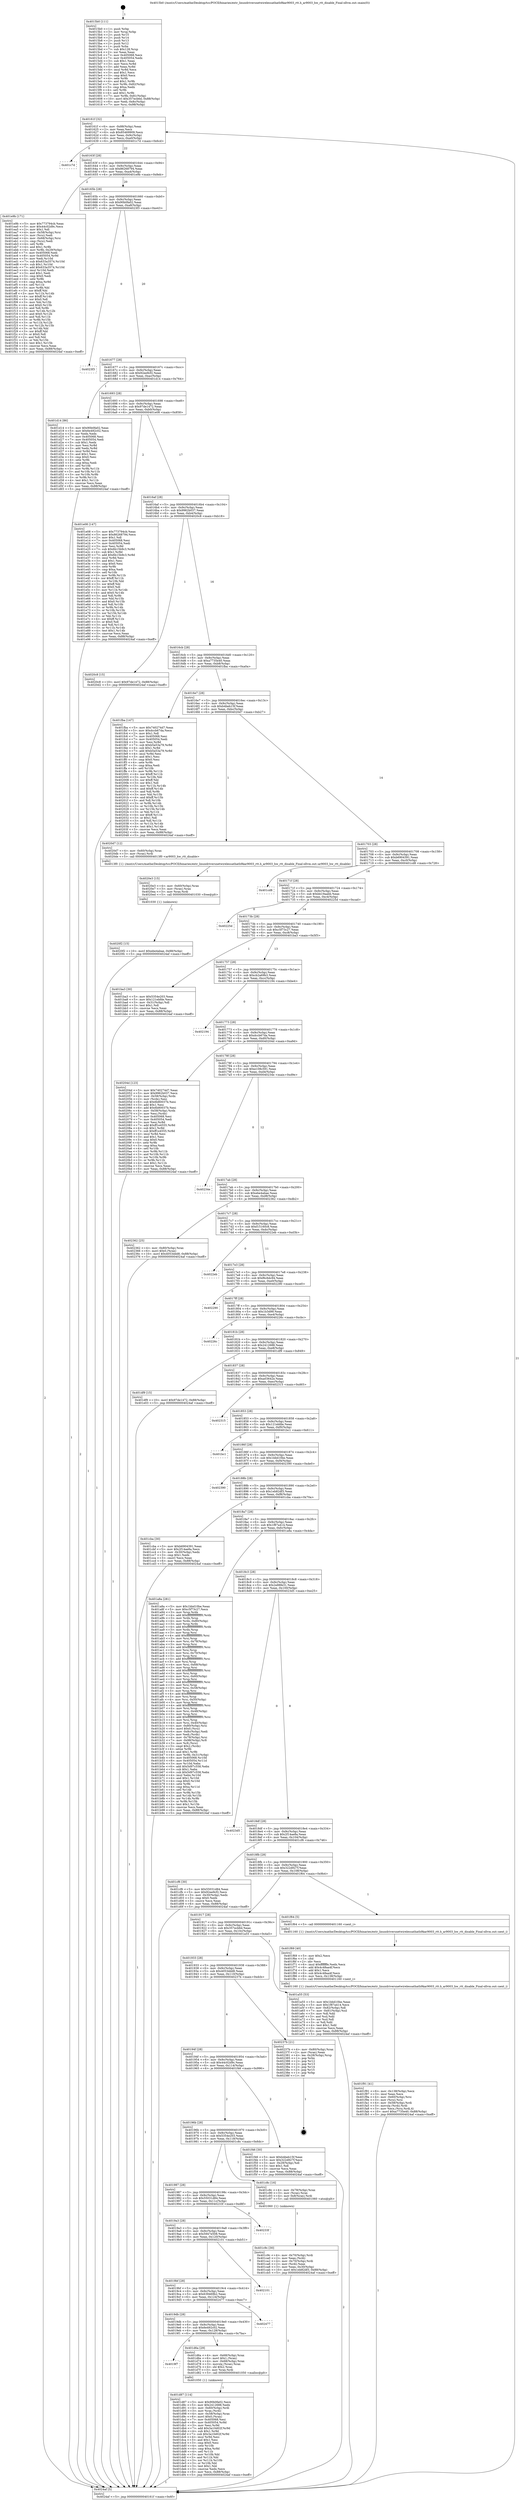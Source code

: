 digraph "0x4015b0" {
  label = "0x4015b0 (/mnt/c/Users/mathe/Desktop/tcc/POCII/binaries/extr_linuxdriversnetwirelessathath9kar9003_rtt.h_ar9003_hw_rtt_disable_Final-ollvm.out::main(0))"
  labelloc = "t"
  node[shape=record]

  Entry [label="",width=0.3,height=0.3,shape=circle,fillcolor=black,style=filled]
  "0x40161f" [label="{
     0x40161f [32]\l
     | [instrs]\l
     &nbsp;&nbsp;0x40161f \<+6\>: mov -0x88(%rbp),%eax\l
     &nbsp;&nbsp;0x401625 \<+2\>: mov %eax,%ecx\l
     &nbsp;&nbsp;0x401627 \<+6\>: sub $0x85469909,%ecx\l
     &nbsp;&nbsp;0x40162d \<+6\>: mov %eax,-0x9c(%rbp)\l
     &nbsp;&nbsp;0x401633 \<+6\>: mov %ecx,-0xa0(%rbp)\l
     &nbsp;&nbsp;0x401639 \<+6\>: je 0000000000401c7d \<main+0x6cd\>\l
  }"]
  "0x401c7d" [label="{
     0x401c7d\l
  }", style=dashed]
  "0x40163f" [label="{
     0x40163f [28]\l
     | [instrs]\l
     &nbsp;&nbsp;0x40163f \<+5\>: jmp 0000000000401644 \<main+0x94\>\l
     &nbsp;&nbsp;0x401644 \<+6\>: mov -0x9c(%rbp),%eax\l
     &nbsp;&nbsp;0x40164a \<+5\>: sub $0x86268794,%eax\l
     &nbsp;&nbsp;0x40164f \<+6\>: mov %eax,-0xa4(%rbp)\l
     &nbsp;&nbsp;0x401655 \<+6\>: je 0000000000401e9b \<main+0x8eb\>\l
  }"]
  Exit [label="",width=0.3,height=0.3,shape=circle,fillcolor=black,style=filled,peripheries=2]
  "0x401e9b" [label="{
     0x401e9b [171]\l
     | [instrs]\l
     &nbsp;&nbsp;0x401e9b \<+5\>: mov $0x773794cb,%eax\l
     &nbsp;&nbsp;0x401ea0 \<+5\>: mov $0x44c02d9c,%ecx\l
     &nbsp;&nbsp;0x401ea5 \<+2\>: mov $0x1,%dl\l
     &nbsp;&nbsp;0x401ea7 \<+4\>: mov -0x58(%rbp),%rsi\l
     &nbsp;&nbsp;0x401eab \<+2\>: mov (%rsi),%edi\l
     &nbsp;&nbsp;0x401ead \<+4\>: mov -0x68(%rbp),%rsi\l
     &nbsp;&nbsp;0x401eb1 \<+2\>: cmp (%rsi),%edi\l
     &nbsp;&nbsp;0x401eb3 \<+4\>: setl %r8b\l
     &nbsp;&nbsp;0x401eb7 \<+4\>: and $0x1,%r8b\l
     &nbsp;&nbsp;0x401ebb \<+4\>: mov %r8b,-0x29(%rbp)\l
     &nbsp;&nbsp;0x401ebf \<+7\>: mov 0x405068,%edi\l
     &nbsp;&nbsp;0x401ec6 \<+8\>: mov 0x405054,%r9d\l
     &nbsp;&nbsp;0x401ece \<+3\>: mov %edi,%r10d\l
     &nbsp;&nbsp;0x401ed1 \<+7\>: sub $0x633a3574,%r10d\l
     &nbsp;&nbsp;0x401ed8 \<+4\>: sub $0x1,%r10d\l
     &nbsp;&nbsp;0x401edc \<+7\>: add $0x633a3574,%r10d\l
     &nbsp;&nbsp;0x401ee3 \<+4\>: imul %r10d,%edi\l
     &nbsp;&nbsp;0x401ee7 \<+3\>: and $0x1,%edi\l
     &nbsp;&nbsp;0x401eea \<+3\>: cmp $0x0,%edi\l
     &nbsp;&nbsp;0x401eed \<+4\>: sete %r8b\l
     &nbsp;&nbsp;0x401ef1 \<+4\>: cmp $0xa,%r9d\l
     &nbsp;&nbsp;0x401ef5 \<+4\>: setl %r11b\l
     &nbsp;&nbsp;0x401ef9 \<+3\>: mov %r8b,%bl\l
     &nbsp;&nbsp;0x401efc \<+3\>: xor $0xff,%bl\l
     &nbsp;&nbsp;0x401eff \<+3\>: mov %r11b,%r14b\l
     &nbsp;&nbsp;0x401f02 \<+4\>: xor $0xff,%r14b\l
     &nbsp;&nbsp;0x401f06 \<+3\>: xor $0x0,%dl\l
     &nbsp;&nbsp;0x401f09 \<+3\>: mov %bl,%r15b\l
     &nbsp;&nbsp;0x401f0c \<+4\>: and $0x0,%r15b\l
     &nbsp;&nbsp;0x401f10 \<+3\>: and %dl,%r8b\l
     &nbsp;&nbsp;0x401f13 \<+3\>: mov %r14b,%r12b\l
     &nbsp;&nbsp;0x401f16 \<+4\>: and $0x0,%r12b\l
     &nbsp;&nbsp;0x401f1a \<+3\>: and %dl,%r11b\l
     &nbsp;&nbsp;0x401f1d \<+3\>: or %r8b,%r15b\l
     &nbsp;&nbsp;0x401f20 \<+3\>: or %r11b,%r12b\l
     &nbsp;&nbsp;0x401f23 \<+3\>: xor %r12b,%r15b\l
     &nbsp;&nbsp;0x401f26 \<+3\>: or %r14b,%bl\l
     &nbsp;&nbsp;0x401f29 \<+3\>: xor $0xff,%bl\l
     &nbsp;&nbsp;0x401f2c \<+3\>: or $0x0,%dl\l
     &nbsp;&nbsp;0x401f2f \<+2\>: and %dl,%bl\l
     &nbsp;&nbsp;0x401f31 \<+3\>: or %bl,%r15b\l
     &nbsp;&nbsp;0x401f34 \<+4\>: test $0x1,%r15b\l
     &nbsp;&nbsp;0x401f38 \<+3\>: cmovne %ecx,%eax\l
     &nbsp;&nbsp;0x401f3b \<+6\>: mov %eax,-0x88(%rbp)\l
     &nbsp;&nbsp;0x401f41 \<+5\>: jmp 00000000004024af \<main+0xeff\>\l
  }"]
  "0x40165b" [label="{
     0x40165b [28]\l
     | [instrs]\l
     &nbsp;&nbsp;0x40165b \<+5\>: jmp 0000000000401660 \<main+0xb0\>\l
     &nbsp;&nbsp;0x401660 \<+6\>: mov -0x9c(%rbp),%eax\l
     &nbsp;&nbsp;0x401666 \<+5\>: sub $0x90b0fa02,%eax\l
     &nbsp;&nbsp;0x40166b \<+6\>: mov %eax,-0xa8(%rbp)\l
     &nbsp;&nbsp;0x401671 \<+6\>: je 00000000004023f3 \<main+0xe43\>\l
  }"]
  "0x4020f2" [label="{
     0x4020f2 [15]\l
     | [instrs]\l
     &nbsp;&nbsp;0x4020f2 \<+10\>: movl $0xebe4abae,-0x88(%rbp)\l
     &nbsp;&nbsp;0x4020fc \<+5\>: jmp 00000000004024af \<main+0xeff\>\l
  }"]
  "0x4023f3" [label="{
     0x4023f3\l
  }", style=dashed]
  "0x401677" [label="{
     0x401677 [28]\l
     | [instrs]\l
     &nbsp;&nbsp;0x401677 \<+5\>: jmp 000000000040167c \<main+0xcc\>\l
     &nbsp;&nbsp;0x40167c \<+6\>: mov -0x9c(%rbp),%eax\l
     &nbsp;&nbsp;0x401682 \<+5\>: sub $0x92ee9cf2,%eax\l
     &nbsp;&nbsp;0x401687 \<+6\>: mov %eax,-0xac(%rbp)\l
     &nbsp;&nbsp;0x40168d \<+6\>: je 0000000000401d14 \<main+0x764\>\l
  }"]
  "0x4020e3" [label="{
     0x4020e3 [15]\l
     | [instrs]\l
     &nbsp;&nbsp;0x4020e3 \<+4\>: mov -0x60(%rbp),%rax\l
     &nbsp;&nbsp;0x4020e7 \<+3\>: mov (%rax),%rax\l
     &nbsp;&nbsp;0x4020ea \<+3\>: mov %rax,%rdi\l
     &nbsp;&nbsp;0x4020ed \<+5\>: call 0000000000401030 \<free@plt\>\l
     | [calls]\l
     &nbsp;&nbsp;0x401030 \{1\} (unknown)\l
  }"]
  "0x401d14" [label="{
     0x401d14 [86]\l
     | [instrs]\l
     &nbsp;&nbsp;0x401d14 \<+5\>: mov $0x90b0fa02,%eax\l
     &nbsp;&nbsp;0x401d19 \<+5\>: mov $0x6e492c02,%ecx\l
     &nbsp;&nbsp;0x401d1e \<+2\>: xor %edx,%edx\l
     &nbsp;&nbsp;0x401d20 \<+7\>: mov 0x405068,%esi\l
     &nbsp;&nbsp;0x401d27 \<+7\>: mov 0x405054,%edi\l
     &nbsp;&nbsp;0x401d2e \<+3\>: sub $0x1,%edx\l
     &nbsp;&nbsp;0x401d31 \<+3\>: mov %esi,%r8d\l
     &nbsp;&nbsp;0x401d34 \<+3\>: add %edx,%r8d\l
     &nbsp;&nbsp;0x401d37 \<+4\>: imul %r8d,%esi\l
     &nbsp;&nbsp;0x401d3b \<+3\>: and $0x1,%esi\l
     &nbsp;&nbsp;0x401d3e \<+3\>: cmp $0x0,%esi\l
     &nbsp;&nbsp;0x401d41 \<+4\>: sete %r9b\l
     &nbsp;&nbsp;0x401d45 \<+3\>: cmp $0xa,%edi\l
     &nbsp;&nbsp;0x401d48 \<+4\>: setl %r10b\l
     &nbsp;&nbsp;0x401d4c \<+3\>: mov %r9b,%r11b\l
     &nbsp;&nbsp;0x401d4f \<+3\>: and %r10b,%r11b\l
     &nbsp;&nbsp;0x401d52 \<+3\>: xor %r10b,%r9b\l
     &nbsp;&nbsp;0x401d55 \<+3\>: or %r9b,%r11b\l
     &nbsp;&nbsp;0x401d58 \<+4\>: test $0x1,%r11b\l
     &nbsp;&nbsp;0x401d5c \<+3\>: cmovne %ecx,%eax\l
     &nbsp;&nbsp;0x401d5f \<+6\>: mov %eax,-0x88(%rbp)\l
     &nbsp;&nbsp;0x401d65 \<+5\>: jmp 00000000004024af \<main+0xeff\>\l
  }"]
  "0x401693" [label="{
     0x401693 [28]\l
     | [instrs]\l
     &nbsp;&nbsp;0x401693 \<+5\>: jmp 0000000000401698 \<main+0xe8\>\l
     &nbsp;&nbsp;0x401698 \<+6\>: mov -0x9c(%rbp),%eax\l
     &nbsp;&nbsp;0x40169e \<+5\>: sub $0x97de1472,%eax\l
     &nbsp;&nbsp;0x4016a3 \<+6\>: mov %eax,-0xb0(%rbp)\l
     &nbsp;&nbsp;0x4016a9 \<+6\>: je 0000000000401e08 \<main+0x858\>\l
  }"]
  "0x401f91" [label="{
     0x401f91 [41]\l
     | [instrs]\l
     &nbsp;&nbsp;0x401f91 \<+6\>: mov -0x138(%rbp),%ecx\l
     &nbsp;&nbsp;0x401f97 \<+3\>: imul %eax,%ecx\l
     &nbsp;&nbsp;0x401f9a \<+4\>: mov -0x60(%rbp),%rsi\l
     &nbsp;&nbsp;0x401f9e \<+3\>: mov (%rsi),%rsi\l
     &nbsp;&nbsp;0x401fa1 \<+4\>: mov -0x58(%rbp),%rdi\l
     &nbsp;&nbsp;0x401fa5 \<+3\>: movslq (%rdi),%rdi\l
     &nbsp;&nbsp;0x401fa8 \<+3\>: mov %ecx,(%rsi,%rdi,4)\l
     &nbsp;&nbsp;0x401fab \<+10\>: movl $0xa7735e40,-0x88(%rbp)\l
     &nbsp;&nbsp;0x401fb5 \<+5\>: jmp 00000000004024af \<main+0xeff\>\l
  }"]
  "0x401e08" [label="{
     0x401e08 [147]\l
     | [instrs]\l
     &nbsp;&nbsp;0x401e08 \<+5\>: mov $0x773794cb,%eax\l
     &nbsp;&nbsp;0x401e0d \<+5\>: mov $0x86268794,%ecx\l
     &nbsp;&nbsp;0x401e12 \<+2\>: mov $0x1,%dl\l
     &nbsp;&nbsp;0x401e14 \<+7\>: mov 0x405068,%esi\l
     &nbsp;&nbsp;0x401e1b \<+7\>: mov 0x405054,%edi\l
     &nbsp;&nbsp;0x401e22 \<+3\>: mov %esi,%r8d\l
     &nbsp;&nbsp;0x401e25 \<+7\>: sub $0x6b15b9c3,%r8d\l
     &nbsp;&nbsp;0x401e2c \<+4\>: sub $0x1,%r8d\l
     &nbsp;&nbsp;0x401e30 \<+7\>: add $0x6b15b9c3,%r8d\l
     &nbsp;&nbsp;0x401e37 \<+4\>: imul %r8d,%esi\l
     &nbsp;&nbsp;0x401e3b \<+3\>: and $0x1,%esi\l
     &nbsp;&nbsp;0x401e3e \<+3\>: cmp $0x0,%esi\l
     &nbsp;&nbsp;0x401e41 \<+4\>: sete %r9b\l
     &nbsp;&nbsp;0x401e45 \<+3\>: cmp $0xa,%edi\l
     &nbsp;&nbsp;0x401e48 \<+4\>: setl %r10b\l
     &nbsp;&nbsp;0x401e4c \<+3\>: mov %r9b,%r11b\l
     &nbsp;&nbsp;0x401e4f \<+4\>: xor $0xff,%r11b\l
     &nbsp;&nbsp;0x401e53 \<+3\>: mov %r10b,%bl\l
     &nbsp;&nbsp;0x401e56 \<+3\>: xor $0xff,%bl\l
     &nbsp;&nbsp;0x401e59 \<+3\>: xor $0x0,%dl\l
     &nbsp;&nbsp;0x401e5c \<+3\>: mov %r11b,%r14b\l
     &nbsp;&nbsp;0x401e5f \<+4\>: and $0x0,%r14b\l
     &nbsp;&nbsp;0x401e63 \<+3\>: and %dl,%r9b\l
     &nbsp;&nbsp;0x401e66 \<+3\>: mov %bl,%r15b\l
     &nbsp;&nbsp;0x401e69 \<+4\>: and $0x0,%r15b\l
     &nbsp;&nbsp;0x401e6d \<+3\>: and %dl,%r10b\l
     &nbsp;&nbsp;0x401e70 \<+3\>: or %r9b,%r14b\l
     &nbsp;&nbsp;0x401e73 \<+3\>: or %r10b,%r15b\l
     &nbsp;&nbsp;0x401e76 \<+3\>: xor %r15b,%r14b\l
     &nbsp;&nbsp;0x401e79 \<+3\>: or %bl,%r11b\l
     &nbsp;&nbsp;0x401e7c \<+4\>: xor $0xff,%r11b\l
     &nbsp;&nbsp;0x401e80 \<+3\>: or $0x0,%dl\l
     &nbsp;&nbsp;0x401e83 \<+3\>: and %dl,%r11b\l
     &nbsp;&nbsp;0x401e86 \<+3\>: or %r11b,%r14b\l
     &nbsp;&nbsp;0x401e89 \<+4\>: test $0x1,%r14b\l
     &nbsp;&nbsp;0x401e8d \<+3\>: cmovne %ecx,%eax\l
     &nbsp;&nbsp;0x401e90 \<+6\>: mov %eax,-0x88(%rbp)\l
     &nbsp;&nbsp;0x401e96 \<+5\>: jmp 00000000004024af \<main+0xeff\>\l
  }"]
  "0x4016af" [label="{
     0x4016af [28]\l
     | [instrs]\l
     &nbsp;&nbsp;0x4016af \<+5\>: jmp 00000000004016b4 \<main+0x104\>\l
     &nbsp;&nbsp;0x4016b4 \<+6\>: mov -0x9c(%rbp),%eax\l
     &nbsp;&nbsp;0x4016ba \<+5\>: sub $0x9962b037,%eax\l
     &nbsp;&nbsp;0x4016bf \<+6\>: mov %eax,-0xb4(%rbp)\l
     &nbsp;&nbsp;0x4016c5 \<+6\>: je 00000000004020c8 \<main+0xb18\>\l
  }"]
  "0x401f69" [label="{
     0x401f69 [40]\l
     | [instrs]\l
     &nbsp;&nbsp;0x401f69 \<+5\>: mov $0x2,%ecx\l
     &nbsp;&nbsp;0x401f6e \<+1\>: cltd\l
     &nbsp;&nbsp;0x401f6f \<+2\>: idiv %ecx\l
     &nbsp;&nbsp;0x401f71 \<+6\>: imul $0xfffffffe,%edx,%ecx\l
     &nbsp;&nbsp;0x401f77 \<+6\>: add $0x4c48aa4f,%ecx\l
     &nbsp;&nbsp;0x401f7d \<+3\>: add $0x1,%ecx\l
     &nbsp;&nbsp;0x401f80 \<+6\>: sub $0x4c48aa4f,%ecx\l
     &nbsp;&nbsp;0x401f86 \<+6\>: mov %ecx,-0x138(%rbp)\l
     &nbsp;&nbsp;0x401f8c \<+5\>: call 0000000000401160 \<next_i\>\l
     | [calls]\l
     &nbsp;&nbsp;0x401160 \{1\} (/mnt/c/Users/mathe/Desktop/tcc/POCII/binaries/extr_linuxdriversnetwirelessathath9kar9003_rtt.h_ar9003_hw_rtt_disable_Final-ollvm.out::next_i)\l
  }"]
  "0x4020c8" [label="{
     0x4020c8 [15]\l
     | [instrs]\l
     &nbsp;&nbsp;0x4020c8 \<+10\>: movl $0x97de1472,-0x88(%rbp)\l
     &nbsp;&nbsp;0x4020d2 \<+5\>: jmp 00000000004024af \<main+0xeff\>\l
  }"]
  "0x4016cb" [label="{
     0x4016cb [28]\l
     | [instrs]\l
     &nbsp;&nbsp;0x4016cb \<+5\>: jmp 00000000004016d0 \<main+0x120\>\l
     &nbsp;&nbsp;0x4016d0 \<+6\>: mov -0x9c(%rbp),%eax\l
     &nbsp;&nbsp;0x4016d6 \<+5\>: sub $0xa7735e40,%eax\l
     &nbsp;&nbsp;0x4016db \<+6\>: mov %eax,-0xb8(%rbp)\l
     &nbsp;&nbsp;0x4016e1 \<+6\>: je 0000000000401fba \<main+0xa0a\>\l
  }"]
  "0x401d87" [label="{
     0x401d87 [114]\l
     | [instrs]\l
     &nbsp;&nbsp;0x401d87 \<+5\>: mov $0x90b0fa02,%ecx\l
     &nbsp;&nbsp;0x401d8c \<+5\>: mov $0x2412688,%edx\l
     &nbsp;&nbsp;0x401d91 \<+4\>: mov -0x60(%rbp),%rdi\l
     &nbsp;&nbsp;0x401d95 \<+3\>: mov %rax,(%rdi)\l
     &nbsp;&nbsp;0x401d98 \<+4\>: mov -0x58(%rbp),%rax\l
     &nbsp;&nbsp;0x401d9c \<+6\>: movl $0x0,(%rax)\l
     &nbsp;&nbsp;0x401da2 \<+7\>: mov 0x405068,%esi\l
     &nbsp;&nbsp;0x401da9 \<+8\>: mov 0x405054,%r8d\l
     &nbsp;&nbsp;0x401db1 \<+3\>: mov %esi,%r9d\l
     &nbsp;&nbsp;0x401db4 \<+7\>: add $0x3a10d02f,%r9d\l
     &nbsp;&nbsp;0x401dbb \<+4\>: sub $0x1,%r9d\l
     &nbsp;&nbsp;0x401dbf \<+7\>: sub $0x3a10d02f,%r9d\l
     &nbsp;&nbsp;0x401dc6 \<+4\>: imul %r9d,%esi\l
     &nbsp;&nbsp;0x401dca \<+3\>: and $0x1,%esi\l
     &nbsp;&nbsp;0x401dcd \<+3\>: cmp $0x0,%esi\l
     &nbsp;&nbsp;0x401dd0 \<+4\>: sete %r10b\l
     &nbsp;&nbsp;0x401dd4 \<+4\>: cmp $0xa,%r8d\l
     &nbsp;&nbsp;0x401dd8 \<+4\>: setl %r11b\l
     &nbsp;&nbsp;0x401ddc \<+3\>: mov %r10b,%bl\l
     &nbsp;&nbsp;0x401ddf \<+3\>: and %r11b,%bl\l
     &nbsp;&nbsp;0x401de2 \<+3\>: xor %r11b,%r10b\l
     &nbsp;&nbsp;0x401de5 \<+3\>: or %r10b,%bl\l
     &nbsp;&nbsp;0x401de8 \<+3\>: test $0x1,%bl\l
     &nbsp;&nbsp;0x401deb \<+3\>: cmovne %edx,%ecx\l
     &nbsp;&nbsp;0x401dee \<+6\>: mov %ecx,-0x88(%rbp)\l
     &nbsp;&nbsp;0x401df4 \<+5\>: jmp 00000000004024af \<main+0xeff\>\l
  }"]
  "0x401fba" [label="{
     0x401fba [147]\l
     | [instrs]\l
     &nbsp;&nbsp;0x401fba \<+5\>: mov $0x740274d7,%eax\l
     &nbsp;&nbsp;0x401fbf \<+5\>: mov $0xdccb67da,%ecx\l
     &nbsp;&nbsp;0x401fc4 \<+2\>: mov $0x1,%dl\l
     &nbsp;&nbsp;0x401fc6 \<+7\>: mov 0x405068,%esi\l
     &nbsp;&nbsp;0x401fcd \<+7\>: mov 0x405054,%edi\l
     &nbsp;&nbsp;0x401fd4 \<+3\>: mov %esi,%r8d\l
     &nbsp;&nbsp;0x401fd7 \<+7\>: sub $0xb5a53a79,%r8d\l
     &nbsp;&nbsp;0x401fde \<+4\>: sub $0x1,%r8d\l
     &nbsp;&nbsp;0x401fe2 \<+7\>: add $0xb5a53a79,%r8d\l
     &nbsp;&nbsp;0x401fe9 \<+4\>: imul %r8d,%esi\l
     &nbsp;&nbsp;0x401fed \<+3\>: and $0x1,%esi\l
     &nbsp;&nbsp;0x401ff0 \<+3\>: cmp $0x0,%esi\l
     &nbsp;&nbsp;0x401ff3 \<+4\>: sete %r9b\l
     &nbsp;&nbsp;0x401ff7 \<+3\>: cmp $0xa,%edi\l
     &nbsp;&nbsp;0x401ffa \<+4\>: setl %r10b\l
     &nbsp;&nbsp;0x401ffe \<+3\>: mov %r9b,%r11b\l
     &nbsp;&nbsp;0x402001 \<+4\>: xor $0xff,%r11b\l
     &nbsp;&nbsp;0x402005 \<+3\>: mov %r10b,%bl\l
     &nbsp;&nbsp;0x402008 \<+3\>: xor $0xff,%bl\l
     &nbsp;&nbsp;0x40200b \<+3\>: xor $0x1,%dl\l
     &nbsp;&nbsp;0x40200e \<+3\>: mov %r11b,%r14b\l
     &nbsp;&nbsp;0x402011 \<+4\>: and $0xff,%r14b\l
     &nbsp;&nbsp;0x402015 \<+3\>: and %dl,%r9b\l
     &nbsp;&nbsp;0x402018 \<+3\>: mov %bl,%r15b\l
     &nbsp;&nbsp;0x40201b \<+4\>: and $0xff,%r15b\l
     &nbsp;&nbsp;0x40201f \<+3\>: and %dl,%r10b\l
     &nbsp;&nbsp;0x402022 \<+3\>: or %r9b,%r14b\l
     &nbsp;&nbsp;0x402025 \<+3\>: or %r10b,%r15b\l
     &nbsp;&nbsp;0x402028 \<+3\>: xor %r15b,%r14b\l
     &nbsp;&nbsp;0x40202b \<+3\>: or %bl,%r11b\l
     &nbsp;&nbsp;0x40202e \<+4\>: xor $0xff,%r11b\l
     &nbsp;&nbsp;0x402032 \<+3\>: or $0x1,%dl\l
     &nbsp;&nbsp;0x402035 \<+3\>: and %dl,%r11b\l
     &nbsp;&nbsp;0x402038 \<+3\>: or %r11b,%r14b\l
     &nbsp;&nbsp;0x40203b \<+4\>: test $0x1,%r14b\l
     &nbsp;&nbsp;0x40203f \<+3\>: cmovne %ecx,%eax\l
     &nbsp;&nbsp;0x402042 \<+6\>: mov %eax,-0x88(%rbp)\l
     &nbsp;&nbsp;0x402048 \<+5\>: jmp 00000000004024af \<main+0xeff\>\l
  }"]
  "0x4016e7" [label="{
     0x4016e7 [28]\l
     | [instrs]\l
     &nbsp;&nbsp;0x4016e7 \<+5\>: jmp 00000000004016ec \<main+0x13c\>\l
     &nbsp;&nbsp;0x4016ec \<+6\>: mov -0x9c(%rbp),%eax\l
     &nbsp;&nbsp;0x4016f2 \<+5\>: sub $0xb4beb15f,%eax\l
     &nbsp;&nbsp;0x4016f7 \<+6\>: mov %eax,-0xbc(%rbp)\l
     &nbsp;&nbsp;0x4016fd \<+6\>: je 00000000004020d7 \<main+0xb27\>\l
  }"]
  "0x4019f7" [label="{
     0x4019f7\l
  }", style=dashed]
  "0x4020d7" [label="{
     0x4020d7 [12]\l
     | [instrs]\l
     &nbsp;&nbsp;0x4020d7 \<+4\>: mov -0x60(%rbp),%rax\l
     &nbsp;&nbsp;0x4020db \<+3\>: mov (%rax),%rdi\l
     &nbsp;&nbsp;0x4020de \<+5\>: call 00000000004013f0 \<ar9003_hw_rtt_disable\>\l
     | [calls]\l
     &nbsp;&nbsp;0x4013f0 \{1\} (/mnt/c/Users/mathe/Desktop/tcc/POCII/binaries/extr_linuxdriversnetwirelessathath9kar9003_rtt.h_ar9003_hw_rtt_disable_Final-ollvm.out::ar9003_hw_rtt_disable)\l
  }"]
  "0x401703" [label="{
     0x401703 [28]\l
     | [instrs]\l
     &nbsp;&nbsp;0x401703 \<+5\>: jmp 0000000000401708 \<main+0x158\>\l
     &nbsp;&nbsp;0x401708 \<+6\>: mov -0x9c(%rbp),%eax\l
     &nbsp;&nbsp;0x40170e \<+5\>: sub $0xb6904391,%eax\l
     &nbsp;&nbsp;0x401713 \<+6\>: mov %eax,-0xc0(%rbp)\l
     &nbsp;&nbsp;0x401719 \<+6\>: je 0000000000401cd8 \<main+0x728\>\l
  }"]
  "0x401d6a" [label="{
     0x401d6a [29]\l
     | [instrs]\l
     &nbsp;&nbsp;0x401d6a \<+4\>: mov -0x68(%rbp),%rax\l
     &nbsp;&nbsp;0x401d6e \<+6\>: movl $0x1,(%rax)\l
     &nbsp;&nbsp;0x401d74 \<+4\>: mov -0x68(%rbp),%rax\l
     &nbsp;&nbsp;0x401d78 \<+3\>: movslq (%rax),%rax\l
     &nbsp;&nbsp;0x401d7b \<+4\>: shl $0x2,%rax\l
     &nbsp;&nbsp;0x401d7f \<+3\>: mov %rax,%rdi\l
     &nbsp;&nbsp;0x401d82 \<+5\>: call 0000000000401050 \<malloc@plt\>\l
     | [calls]\l
     &nbsp;&nbsp;0x401050 \{1\} (unknown)\l
  }"]
  "0x401cd8" [label="{
     0x401cd8\l
  }", style=dashed]
  "0x40171f" [label="{
     0x40171f [28]\l
     | [instrs]\l
     &nbsp;&nbsp;0x40171f \<+5\>: jmp 0000000000401724 \<main+0x174\>\l
     &nbsp;&nbsp;0x401724 \<+6\>: mov -0x9c(%rbp),%eax\l
     &nbsp;&nbsp;0x40172a \<+5\>: sub $0xbb19aabb,%eax\l
     &nbsp;&nbsp;0x40172f \<+6\>: mov %eax,-0xc4(%rbp)\l
     &nbsp;&nbsp;0x401735 \<+6\>: je 000000000040225d \<main+0xcad\>\l
  }"]
  "0x4019db" [label="{
     0x4019db [28]\l
     | [instrs]\l
     &nbsp;&nbsp;0x4019db \<+5\>: jmp 00000000004019e0 \<main+0x430\>\l
     &nbsp;&nbsp;0x4019e0 \<+6\>: mov -0x9c(%rbp),%eax\l
     &nbsp;&nbsp;0x4019e6 \<+5\>: sub $0x6e492c02,%eax\l
     &nbsp;&nbsp;0x4019eb \<+6\>: mov %eax,-0x128(%rbp)\l
     &nbsp;&nbsp;0x4019f1 \<+6\>: je 0000000000401d6a \<main+0x7ba\>\l
  }"]
  "0x40225d" [label="{
     0x40225d\l
  }", style=dashed]
  "0x40173b" [label="{
     0x40173b [28]\l
     | [instrs]\l
     &nbsp;&nbsp;0x40173b \<+5\>: jmp 0000000000401740 \<main+0x190\>\l
     &nbsp;&nbsp;0x401740 \<+6\>: mov -0x9c(%rbp),%eax\l
     &nbsp;&nbsp;0x401746 \<+5\>: sub $0xc5f73c27,%eax\l
     &nbsp;&nbsp;0x40174b \<+6\>: mov %eax,-0xc8(%rbp)\l
     &nbsp;&nbsp;0x401751 \<+6\>: je 0000000000401ba3 \<main+0x5f3\>\l
  }"]
  "0x402477" [label="{
     0x402477\l
  }", style=dashed]
  "0x401ba3" [label="{
     0x401ba3 [30]\l
     | [instrs]\l
     &nbsp;&nbsp;0x401ba3 \<+5\>: mov $0x5354e203,%eax\l
     &nbsp;&nbsp;0x401ba8 \<+5\>: mov $0x121ebfde,%ecx\l
     &nbsp;&nbsp;0x401bad \<+3\>: mov -0x31(%rbp),%dl\l
     &nbsp;&nbsp;0x401bb0 \<+3\>: test $0x1,%dl\l
     &nbsp;&nbsp;0x401bb3 \<+3\>: cmovne %ecx,%eax\l
     &nbsp;&nbsp;0x401bb6 \<+6\>: mov %eax,-0x88(%rbp)\l
     &nbsp;&nbsp;0x401bbc \<+5\>: jmp 00000000004024af \<main+0xeff\>\l
  }"]
  "0x401757" [label="{
     0x401757 [28]\l
     | [instrs]\l
     &nbsp;&nbsp;0x401757 \<+5\>: jmp 000000000040175c \<main+0x1ac\>\l
     &nbsp;&nbsp;0x40175c \<+6\>: mov -0x9c(%rbp),%eax\l
     &nbsp;&nbsp;0x401762 \<+5\>: sub $0xcb2a69b3,%eax\l
     &nbsp;&nbsp;0x401767 \<+6\>: mov %eax,-0xcc(%rbp)\l
     &nbsp;&nbsp;0x40176d \<+6\>: je 0000000000402194 \<main+0xbe4\>\l
  }"]
  "0x4019bf" [label="{
     0x4019bf [28]\l
     | [instrs]\l
     &nbsp;&nbsp;0x4019bf \<+5\>: jmp 00000000004019c4 \<main+0x414\>\l
     &nbsp;&nbsp;0x4019c4 \<+6\>: mov -0x9c(%rbp),%eax\l
     &nbsp;&nbsp;0x4019ca \<+5\>: sub $0x639469b2,%eax\l
     &nbsp;&nbsp;0x4019cf \<+6\>: mov %eax,-0x124(%rbp)\l
     &nbsp;&nbsp;0x4019d5 \<+6\>: je 0000000000402477 \<main+0xec7\>\l
  }"]
  "0x402194" [label="{
     0x402194\l
  }", style=dashed]
  "0x401773" [label="{
     0x401773 [28]\l
     | [instrs]\l
     &nbsp;&nbsp;0x401773 \<+5\>: jmp 0000000000401778 \<main+0x1c8\>\l
     &nbsp;&nbsp;0x401778 \<+6\>: mov -0x9c(%rbp),%eax\l
     &nbsp;&nbsp;0x40177e \<+5\>: sub $0xdccb67da,%eax\l
     &nbsp;&nbsp;0x401783 \<+6\>: mov %eax,-0xd0(%rbp)\l
     &nbsp;&nbsp;0x401789 \<+6\>: je 000000000040204d \<main+0xa9d\>\l
  }"]
  "0x402101" [label="{
     0x402101\l
  }", style=dashed]
  "0x40204d" [label="{
     0x40204d [123]\l
     | [instrs]\l
     &nbsp;&nbsp;0x40204d \<+5\>: mov $0x740274d7,%eax\l
     &nbsp;&nbsp;0x402052 \<+5\>: mov $0x9962b037,%ecx\l
     &nbsp;&nbsp;0x402057 \<+4\>: mov -0x58(%rbp),%rdx\l
     &nbsp;&nbsp;0x40205b \<+2\>: mov (%rdx),%esi\l
     &nbsp;&nbsp;0x40205d \<+6\>: sub $0x6b80037b,%esi\l
     &nbsp;&nbsp;0x402063 \<+3\>: add $0x1,%esi\l
     &nbsp;&nbsp;0x402066 \<+6\>: add $0x6b80037b,%esi\l
     &nbsp;&nbsp;0x40206c \<+4\>: mov -0x58(%rbp),%rdx\l
     &nbsp;&nbsp;0x402070 \<+2\>: mov %esi,(%rdx)\l
     &nbsp;&nbsp;0x402072 \<+7\>: mov 0x405068,%esi\l
     &nbsp;&nbsp;0x402079 \<+7\>: mov 0x405054,%edi\l
     &nbsp;&nbsp;0x402080 \<+3\>: mov %esi,%r8d\l
     &nbsp;&nbsp;0x402083 \<+7\>: add $0xff1e4555,%r8d\l
     &nbsp;&nbsp;0x40208a \<+4\>: sub $0x1,%r8d\l
     &nbsp;&nbsp;0x40208e \<+7\>: sub $0xff1e4555,%r8d\l
     &nbsp;&nbsp;0x402095 \<+4\>: imul %r8d,%esi\l
     &nbsp;&nbsp;0x402099 \<+3\>: and $0x1,%esi\l
     &nbsp;&nbsp;0x40209c \<+3\>: cmp $0x0,%esi\l
     &nbsp;&nbsp;0x40209f \<+4\>: sete %r9b\l
     &nbsp;&nbsp;0x4020a3 \<+3\>: cmp $0xa,%edi\l
     &nbsp;&nbsp;0x4020a6 \<+4\>: setl %r10b\l
     &nbsp;&nbsp;0x4020aa \<+3\>: mov %r9b,%r11b\l
     &nbsp;&nbsp;0x4020ad \<+3\>: and %r10b,%r11b\l
     &nbsp;&nbsp;0x4020b0 \<+3\>: xor %r10b,%r9b\l
     &nbsp;&nbsp;0x4020b3 \<+3\>: or %r9b,%r11b\l
     &nbsp;&nbsp;0x4020b6 \<+4\>: test $0x1,%r11b\l
     &nbsp;&nbsp;0x4020ba \<+3\>: cmovne %ecx,%eax\l
     &nbsp;&nbsp;0x4020bd \<+6\>: mov %eax,-0x88(%rbp)\l
     &nbsp;&nbsp;0x4020c3 \<+5\>: jmp 00000000004024af \<main+0xeff\>\l
  }"]
  "0x40178f" [label="{
     0x40178f [28]\l
     | [instrs]\l
     &nbsp;&nbsp;0x40178f \<+5\>: jmp 0000000000401794 \<main+0x1e4\>\l
     &nbsp;&nbsp;0x401794 \<+6\>: mov -0x9c(%rbp),%eax\l
     &nbsp;&nbsp;0x40179a \<+5\>: sub $0xe108c591,%eax\l
     &nbsp;&nbsp;0x40179f \<+6\>: mov %eax,-0xd4(%rbp)\l
     &nbsp;&nbsp;0x4017a5 \<+6\>: je 000000000040234e \<main+0xd9e\>\l
  }"]
  "0x4019a3" [label="{
     0x4019a3 [28]\l
     | [instrs]\l
     &nbsp;&nbsp;0x4019a3 \<+5\>: jmp 00000000004019a8 \<main+0x3f8\>\l
     &nbsp;&nbsp;0x4019a8 \<+6\>: mov -0x9c(%rbp),%eax\l
     &nbsp;&nbsp;0x4019ae \<+5\>: sub $0x5947e508,%eax\l
     &nbsp;&nbsp;0x4019b3 \<+6\>: mov %eax,-0x120(%rbp)\l
     &nbsp;&nbsp;0x4019b9 \<+6\>: je 0000000000402101 \<main+0xb51\>\l
  }"]
  "0x40234e" [label="{
     0x40234e\l
  }", style=dashed]
  "0x4017ab" [label="{
     0x4017ab [28]\l
     | [instrs]\l
     &nbsp;&nbsp;0x4017ab \<+5\>: jmp 00000000004017b0 \<main+0x200\>\l
     &nbsp;&nbsp;0x4017b0 \<+6\>: mov -0x9c(%rbp),%eax\l
     &nbsp;&nbsp;0x4017b6 \<+5\>: sub $0xebe4abae,%eax\l
     &nbsp;&nbsp;0x4017bb \<+6\>: mov %eax,-0xd8(%rbp)\l
     &nbsp;&nbsp;0x4017c1 \<+6\>: je 0000000000402362 \<main+0xdb2\>\l
  }"]
  "0x40233f" [label="{
     0x40233f\l
  }", style=dashed]
  "0x402362" [label="{
     0x402362 [25]\l
     | [instrs]\l
     &nbsp;&nbsp;0x402362 \<+4\>: mov -0x80(%rbp),%rax\l
     &nbsp;&nbsp;0x402366 \<+6\>: movl $0x0,(%rax)\l
     &nbsp;&nbsp;0x40236c \<+10\>: movl $0x4053ddd8,-0x88(%rbp)\l
     &nbsp;&nbsp;0x402376 \<+5\>: jmp 00000000004024af \<main+0xeff\>\l
  }"]
  "0x4017c7" [label="{
     0x4017c7 [28]\l
     | [instrs]\l
     &nbsp;&nbsp;0x4017c7 \<+5\>: jmp 00000000004017cc \<main+0x21c\>\l
     &nbsp;&nbsp;0x4017cc \<+6\>: mov -0x9c(%rbp),%eax\l
     &nbsp;&nbsp;0x4017d2 \<+5\>: sub $0xf15160c8,%eax\l
     &nbsp;&nbsp;0x4017d7 \<+6\>: mov %eax,-0xdc(%rbp)\l
     &nbsp;&nbsp;0x4017dd \<+6\>: je 00000000004022eb \<main+0xd3b\>\l
  }"]
  "0x401c9c" [label="{
     0x401c9c [30]\l
     | [instrs]\l
     &nbsp;&nbsp;0x401c9c \<+4\>: mov -0x70(%rbp),%rdi\l
     &nbsp;&nbsp;0x401ca0 \<+2\>: mov %eax,(%rdi)\l
     &nbsp;&nbsp;0x401ca2 \<+4\>: mov -0x70(%rbp),%rdi\l
     &nbsp;&nbsp;0x401ca6 \<+2\>: mov (%rdi),%eax\l
     &nbsp;&nbsp;0x401ca8 \<+3\>: mov %eax,-0x30(%rbp)\l
     &nbsp;&nbsp;0x401cab \<+10\>: movl $0x1eb82df3,-0x88(%rbp)\l
     &nbsp;&nbsp;0x401cb5 \<+5\>: jmp 00000000004024af \<main+0xeff\>\l
  }"]
  "0x4022eb" [label="{
     0x4022eb\l
  }", style=dashed]
  "0x4017e3" [label="{
     0x4017e3 [28]\l
     | [instrs]\l
     &nbsp;&nbsp;0x4017e3 \<+5\>: jmp 00000000004017e8 \<main+0x238\>\l
     &nbsp;&nbsp;0x4017e8 \<+6\>: mov -0x9c(%rbp),%eax\l
     &nbsp;&nbsp;0x4017ee \<+5\>: sub $0xf6c6dc94,%eax\l
     &nbsp;&nbsp;0x4017f3 \<+6\>: mov %eax,-0xe0(%rbp)\l
     &nbsp;&nbsp;0x4017f9 \<+6\>: je 0000000000402290 \<main+0xce0\>\l
  }"]
  "0x401987" [label="{
     0x401987 [28]\l
     | [instrs]\l
     &nbsp;&nbsp;0x401987 \<+5\>: jmp 000000000040198c \<main+0x3dc\>\l
     &nbsp;&nbsp;0x40198c \<+6\>: mov -0x9c(%rbp),%eax\l
     &nbsp;&nbsp;0x401992 \<+5\>: sub $0x55031d84,%eax\l
     &nbsp;&nbsp;0x401997 \<+6\>: mov %eax,-0x11c(%rbp)\l
     &nbsp;&nbsp;0x40199d \<+6\>: je 000000000040233f \<main+0xd8f\>\l
  }"]
  "0x402290" [label="{
     0x402290\l
  }", style=dashed]
  "0x4017ff" [label="{
     0x4017ff [28]\l
     | [instrs]\l
     &nbsp;&nbsp;0x4017ff \<+5\>: jmp 0000000000401804 \<main+0x254\>\l
     &nbsp;&nbsp;0x401804 \<+6\>: mov -0x9c(%rbp),%eax\l
     &nbsp;&nbsp;0x40180a \<+5\>: sub $0x1b3d99,%eax\l
     &nbsp;&nbsp;0x40180f \<+6\>: mov %eax,-0xe4(%rbp)\l
     &nbsp;&nbsp;0x401815 \<+6\>: je 000000000040226c \<main+0xcbc\>\l
  }"]
  "0x401c8c" [label="{
     0x401c8c [16]\l
     | [instrs]\l
     &nbsp;&nbsp;0x401c8c \<+4\>: mov -0x78(%rbp),%rax\l
     &nbsp;&nbsp;0x401c90 \<+3\>: mov (%rax),%rax\l
     &nbsp;&nbsp;0x401c93 \<+4\>: mov 0x8(%rax),%rdi\l
     &nbsp;&nbsp;0x401c97 \<+5\>: call 0000000000401060 \<atoi@plt\>\l
     | [calls]\l
     &nbsp;&nbsp;0x401060 \{1\} (unknown)\l
  }"]
  "0x40226c" [label="{
     0x40226c\l
  }", style=dashed]
  "0x40181b" [label="{
     0x40181b [28]\l
     | [instrs]\l
     &nbsp;&nbsp;0x40181b \<+5\>: jmp 0000000000401820 \<main+0x270\>\l
     &nbsp;&nbsp;0x401820 \<+6\>: mov -0x9c(%rbp),%eax\l
     &nbsp;&nbsp;0x401826 \<+5\>: sub $0x2412688,%eax\l
     &nbsp;&nbsp;0x40182b \<+6\>: mov %eax,-0xe8(%rbp)\l
     &nbsp;&nbsp;0x401831 \<+6\>: je 0000000000401df9 \<main+0x849\>\l
  }"]
  "0x40196b" [label="{
     0x40196b [28]\l
     | [instrs]\l
     &nbsp;&nbsp;0x40196b \<+5\>: jmp 0000000000401970 \<main+0x3c0\>\l
     &nbsp;&nbsp;0x401970 \<+6\>: mov -0x9c(%rbp),%eax\l
     &nbsp;&nbsp;0x401976 \<+5\>: sub $0x5354e203,%eax\l
     &nbsp;&nbsp;0x40197b \<+6\>: mov %eax,-0x118(%rbp)\l
     &nbsp;&nbsp;0x401981 \<+6\>: je 0000000000401c8c \<main+0x6dc\>\l
  }"]
  "0x401df9" [label="{
     0x401df9 [15]\l
     | [instrs]\l
     &nbsp;&nbsp;0x401df9 \<+10\>: movl $0x97de1472,-0x88(%rbp)\l
     &nbsp;&nbsp;0x401e03 \<+5\>: jmp 00000000004024af \<main+0xeff\>\l
  }"]
  "0x401837" [label="{
     0x401837 [28]\l
     | [instrs]\l
     &nbsp;&nbsp;0x401837 \<+5\>: jmp 000000000040183c \<main+0x28c\>\l
     &nbsp;&nbsp;0x40183c \<+6\>: mov -0x9c(%rbp),%eax\l
     &nbsp;&nbsp;0x401842 \<+5\>: sub $0xa03642e,%eax\l
     &nbsp;&nbsp;0x401847 \<+6\>: mov %eax,-0xec(%rbp)\l
     &nbsp;&nbsp;0x40184d \<+6\>: je 0000000000402315 \<main+0xd65\>\l
  }"]
  "0x401f46" [label="{
     0x401f46 [30]\l
     | [instrs]\l
     &nbsp;&nbsp;0x401f46 \<+5\>: mov $0xb4beb15f,%eax\l
     &nbsp;&nbsp;0x401f4b \<+5\>: mov $0x322d927f,%ecx\l
     &nbsp;&nbsp;0x401f50 \<+3\>: mov -0x29(%rbp),%dl\l
     &nbsp;&nbsp;0x401f53 \<+3\>: test $0x1,%dl\l
     &nbsp;&nbsp;0x401f56 \<+3\>: cmovne %ecx,%eax\l
     &nbsp;&nbsp;0x401f59 \<+6\>: mov %eax,-0x88(%rbp)\l
     &nbsp;&nbsp;0x401f5f \<+5\>: jmp 00000000004024af \<main+0xeff\>\l
  }"]
  "0x402315" [label="{
     0x402315\l
  }", style=dashed]
  "0x401853" [label="{
     0x401853 [28]\l
     | [instrs]\l
     &nbsp;&nbsp;0x401853 \<+5\>: jmp 0000000000401858 \<main+0x2a8\>\l
     &nbsp;&nbsp;0x401858 \<+6\>: mov -0x9c(%rbp),%eax\l
     &nbsp;&nbsp;0x40185e \<+5\>: sub $0x121ebfde,%eax\l
     &nbsp;&nbsp;0x401863 \<+6\>: mov %eax,-0xf0(%rbp)\l
     &nbsp;&nbsp;0x401869 \<+6\>: je 0000000000401bc1 \<main+0x611\>\l
  }"]
  "0x40194f" [label="{
     0x40194f [28]\l
     | [instrs]\l
     &nbsp;&nbsp;0x40194f \<+5\>: jmp 0000000000401954 \<main+0x3a4\>\l
     &nbsp;&nbsp;0x401954 \<+6\>: mov -0x9c(%rbp),%eax\l
     &nbsp;&nbsp;0x40195a \<+5\>: sub $0x44c02d9c,%eax\l
     &nbsp;&nbsp;0x40195f \<+6\>: mov %eax,-0x114(%rbp)\l
     &nbsp;&nbsp;0x401965 \<+6\>: je 0000000000401f46 \<main+0x996\>\l
  }"]
  "0x401bc1" [label="{
     0x401bc1\l
  }", style=dashed]
  "0x40186f" [label="{
     0x40186f [28]\l
     | [instrs]\l
     &nbsp;&nbsp;0x40186f \<+5\>: jmp 0000000000401874 \<main+0x2c4\>\l
     &nbsp;&nbsp;0x401874 \<+6\>: mov -0x9c(%rbp),%eax\l
     &nbsp;&nbsp;0x40187a \<+5\>: sub $0x1bbd10be,%eax\l
     &nbsp;&nbsp;0x40187f \<+6\>: mov %eax,-0xf4(%rbp)\l
     &nbsp;&nbsp;0x401885 \<+6\>: je 0000000000402390 \<main+0xde0\>\l
  }"]
  "0x40237b" [label="{
     0x40237b [21]\l
     | [instrs]\l
     &nbsp;&nbsp;0x40237b \<+4\>: mov -0x80(%rbp),%rax\l
     &nbsp;&nbsp;0x40237f \<+2\>: mov (%rax),%eax\l
     &nbsp;&nbsp;0x402381 \<+4\>: lea -0x28(%rbp),%rsp\l
     &nbsp;&nbsp;0x402385 \<+1\>: pop %rbx\l
     &nbsp;&nbsp;0x402386 \<+2\>: pop %r12\l
     &nbsp;&nbsp;0x402388 \<+2\>: pop %r13\l
     &nbsp;&nbsp;0x40238a \<+2\>: pop %r14\l
     &nbsp;&nbsp;0x40238c \<+2\>: pop %r15\l
     &nbsp;&nbsp;0x40238e \<+1\>: pop %rbp\l
     &nbsp;&nbsp;0x40238f \<+1\>: ret\l
  }"]
  "0x402390" [label="{
     0x402390\l
  }", style=dashed]
  "0x40188b" [label="{
     0x40188b [28]\l
     | [instrs]\l
     &nbsp;&nbsp;0x40188b \<+5\>: jmp 0000000000401890 \<main+0x2e0\>\l
     &nbsp;&nbsp;0x401890 \<+6\>: mov -0x9c(%rbp),%eax\l
     &nbsp;&nbsp;0x401896 \<+5\>: sub $0x1eb82df3,%eax\l
     &nbsp;&nbsp;0x40189b \<+6\>: mov %eax,-0xf8(%rbp)\l
     &nbsp;&nbsp;0x4018a1 \<+6\>: je 0000000000401cba \<main+0x70a\>\l
  }"]
  "0x4015b0" [label="{
     0x4015b0 [111]\l
     | [instrs]\l
     &nbsp;&nbsp;0x4015b0 \<+1\>: push %rbp\l
     &nbsp;&nbsp;0x4015b1 \<+3\>: mov %rsp,%rbp\l
     &nbsp;&nbsp;0x4015b4 \<+2\>: push %r15\l
     &nbsp;&nbsp;0x4015b6 \<+2\>: push %r14\l
     &nbsp;&nbsp;0x4015b8 \<+2\>: push %r13\l
     &nbsp;&nbsp;0x4015ba \<+2\>: push %r12\l
     &nbsp;&nbsp;0x4015bc \<+1\>: push %rbx\l
     &nbsp;&nbsp;0x4015bd \<+7\>: sub $0x128,%rsp\l
     &nbsp;&nbsp;0x4015c4 \<+2\>: xor %eax,%eax\l
     &nbsp;&nbsp;0x4015c6 \<+7\>: mov 0x405068,%ecx\l
     &nbsp;&nbsp;0x4015cd \<+7\>: mov 0x405054,%edx\l
     &nbsp;&nbsp;0x4015d4 \<+3\>: sub $0x1,%eax\l
     &nbsp;&nbsp;0x4015d7 \<+3\>: mov %ecx,%r8d\l
     &nbsp;&nbsp;0x4015da \<+3\>: add %eax,%r8d\l
     &nbsp;&nbsp;0x4015dd \<+4\>: imul %r8d,%ecx\l
     &nbsp;&nbsp;0x4015e1 \<+3\>: and $0x1,%ecx\l
     &nbsp;&nbsp;0x4015e4 \<+3\>: cmp $0x0,%ecx\l
     &nbsp;&nbsp;0x4015e7 \<+4\>: sete %r9b\l
     &nbsp;&nbsp;0x4015eb \<+4\>: and $0x1,%r9b\l
     &nbsp;&nbsp;0x4015ef \<+7\>: mov %r9b,-0x82(%rbp)\l
     &nbsp;&nbsp;0x4015f6 \<+3\>: cmp $0xa,%edx\l
     &nbsp;&nbsp;0x4015f9 \<+4\>: setl %r9b\l
     &nbsp;&nbsp;0x4015fd \<+4\>: and $0x1,%r9b\l
     &nbsp;&nbsp;0x401601 \<+7\>: mov %r9b,-0x81(%rbp)\l
     &nbsp;&nbsp;0x401608 \<+10\>: movl $0x357ecb6d,-0x88(%rbp)\l
     &nbsp;&nbsp;0x401612 \<+6\>: mov %edi,-0x8c(%rbp)\l
     &nbsp;&nbsp;0x401618 \<+7\>: mov %rsi,-0x98(%rbp)\l
  }"]
  "0x401cba" [label="{
     0x401cba [30]\l
     | [instrs]\l
     &nbsp;&nbsp;0x401cba \<+5\>: mov $0xb6904391,%eax\l
     &nbsp;&nbsp;0x401cbf \<+5\>: mov $0x2f14ae8a,%ecx\l
     &nbsp;&nbsp;0x401cc4 \<+3\>: mov -0x30(%rbp),%edx\l
     &nbsp;&nbsp;0x401cc7 \<+3\>: cmp $0x1,%edx\l
     &nbsp;&nbsp;0x401cca \<+3\>: cmovl %ecx,%eax\l
     &nbsp;&nbsp;0x401ccd \<+6\>: mov %eax,-0x88(%rbp)\l
     &nbsp;&nbsp;0x401cd3 \<+5\>: jmp 00000000004024af \<main+0xeff\>\l
  }"]
  "0x4018a7" [label="{
     0x4018a7 [28]\l
     | [instrs]\l
     &nbsp;&nbsp;0x4018a7 \<+5\>: jmp 00000000004018ac \<main+0x2fc\>\l
     &nbsp;&nbsp;0x4018ac \<+6\>: mov -0x9c(%rbp),%eax\l
     &nbsp;&nbsp;0x4018b2 \<+5\>: sub $0x1f87a414,%eax\l
     &nbsp;&nbsp;0x4018b7 \<+6\>: mov %eax,-0xfc(%rbp)\l
     &nbsp;&nbsp;0x4018bd \<+6\>: je 0000000000401a8a \<main+0x4da\>\l
  }"]
  "0x4024af" [label="{
     0x4024af [5]\l
     | [instrs]\l
     &nbsp;&nbsp;0x4024af \<+5\>: jmp 000000000040161f \<main+0x6f\>\l
  }"]
  "0x401a8a" [label="{
     0x401a8a [281]\l
     | [instrs]\l
     &nbsp;&nbsp;0x401a8a \<+5\>: mov $0x1bbd10be,%eax\l
     &nbsp;&nbsp;0x401a8f \<+5\>: mov $0xc5f73c27,%ecx\l
     &nbsp;&nbsp;0x401a94 \<+3\>: mov %rsp,%rdx\l
     &nbsp;&nbsp;0x401a97 \<+4\>: add $0xfffffffffffffff0,%rdx\l
     &nbsp;&nbsp;0x401a9b \<+3\>: mov %rdx,%rsp\l
     &nbsp;&nbsp;0x401a9e \<+4\>: mov %rdx,-0x80(%rbp)\l
     &nbsp;&nbsp;0x401aa2 \<+3\>: mov %rsp,%rdx\l
     &nbsp;&nbsp;0x401aa5 \<+4\>: add $0xfffffffffffffff0,%rdx\l
     &nbsp;&nbsp;0x401aa9 \<+3\>: mov %rdx,%rsp\l
     &nbsp;&nbsp;0x401aac \<+3\>: mov %rsp,%rsi\l
     &nbsp;&nbsp;0x401aaf \<+4\>: add $0xfffffffffffffff0,%rsi\l
     &nbsp;&nbsp;0x401ab3 \<+3\>: mov %rsi,%rsp\l
     &nbsp;&nbsp;0x401ab6 \<+4\>: mov %rsi,-0x78(%rbp)\l
     &nbsp;&nbsp;0x401aba \<+3\>: mov %rsp,%rsi\l
     &nbsp;&nbsp;0x401abd \<+4\>: add $0xfffffffffffffff0,%rsi\l
     &nbsp;&nbsp;0x401ac1 \<+3\>: mov %rsi,%rsp\l
     &nbsp;&nbsp;0x401ac4 \<+4\>: mov %rsi,-0x70(%rbp)\l
     &nbsp;&nbsp;0x401ac8 \<+3\>: mov %rsp,%rsi\l
     &nbsp;&nbsp;0x401acb \<+4\>: add $0xfffffffffffffff0,%rsi\l
     &nbsp;&nbsp;0x401acf \<+3\>: mov %rsi,%rsp\l
     &nbsp;&nbsp;0x401ad2 \<+4\>: mov %rsi,-0x68(%rbp)\l
     &nbsp;&nbsp;0x401ad6 \<+3\>: mov %rsp,%rsi\l
     &nbsp;&nbsp;0x401ad9 \<+4\>: add $0xfffffffffffffff0,%rsi\l
     &nbsp;&nbsp;0x401add \<+3\>: mov %rsi,%rsp\l
     &nbsp;&nbsp;0x401ae0 \<+4\>: mov %rsi,-0x60(%rbp)\l
     &nbsp;&nbsp;0x401ae4 \<+3\>: mov %rsp,%rsi\l
     &nbsp;&nbsp;0x401ae7 \<+4\>: add $0xfffffffffffffff0,%rsi\l
     &nbsp;&nbsp;0x401aeb \<+3\>: mov %rsi,%rsp\l
     &nbsp;&nbsp;0x401aee \<+4\>: mov %rsi,-0x58(%rbp)\l
     &nbsp;&nbsp;0x401af2 \<+3\>: mov %rsp,%rsi\l
     &nbsp;&nbsp;0x401af5 \<+4\>: add $0xfffffffffffffff0,%rsi\l
     &nbsp;&nbsp;0x401af9 \<+3\>: mov %rsi,%rsp\l
     &nbsp;&nbsp;0x401afc \<+4\>: mov %rsi,-0x50(%rbp)\l
     &nbsp;&nbsp;0x401b00 \<+3\>: mov %rsp,%rsi\l
     &nbsp;&nbsp;0x401b03 \<+4\>: add $0xfffffffffffffff0,%rsi\l
     &nbsp;&nbsp;0x401b07 \<+3\>: mov %rsi,%rsp\l
     &nbsp;&nbsp;0x401b0a \<+4\>: mov %rsi,-0x48(%rbp)\l
     &nbsp;&nbsp;0x401b0e \<+3\>: mov %rsp,%rsi\l
     &nbsp;&nbsp;0x401b11 \<+4\>: add $0xfffffffffffffff0,%rsi\l
     &nbsp;&nbsp;0x401b15 \<+3\>: mov %rsi,%rsp\l
     &nbsp;&nbsp;0x401b18 \<+4\>: mov %rsi,-0x40(%rbp)\l
     &nbsp;&nbsp;0x401b1c \<+4\>: mov -0x80(%rbp),%rsi\l
     &nbsp;&nbsp;0x401b20 \<+6\>: movl $0x0,(%rsi)\l
     &nbsp;&nbsp;0x401b26 \<+6\>: mov -0x8c(%rbp),%edi\l
     &nbsp;&nbsp;0x401b2c \<+2\>: mov %edi,(%rdx)\l
     &nbsp;&nbsp;0x401b2e \<+4\>: mov -0x78(%rbp),%rsi\l
     &nbsp;&nbsp;0x401b32 \<+7\>: mov -0x98(%rbp),%r8\l
     &nbsp;&nbsp;0x401b39 \<+3\>: mov %r8,(%rsi)\l
     &nbsp;&nbsp;0x401b3c \<+3\>: cmpl $0x2,(%rdx)\l
     &nbsp;&nbsp;0x401b3f \<+4\>: setne %r9b\l
     &nbsp;&nbsp;0x401b43 \<+4\>: and $0x1,%r9b\l
     &nbsp;&nbsp;0x401b47 \<+4\>: mov %r9b,-0x31(%rbp)\l
     &nbsp;&nbsp;0x401b4b \<+8\>: mov 0x405068,%r10d\l
     &nbsp;&nbsp;0x401b53 \<+8\>: mov 0x405054,%r11d\l
     &nbsp;&nbsp;0x401b5b \<+3\>: mov %r10d,%ebx\l
     &nbsp;&nbsp;0x401b5e \<+6\>: add $0x5d97c558,%ebx\l
     &nbsp;&nbsp;0x401b64 \<+3\>: sub $0x1,%ebx\l
     &nbsp;&nbsp;0x401b67 \<+6\>: sub $0x5d97c558,%ebx\l
     &nbsp;&nbsp;0x401b6d \<+4\>: imul %ebx,%r10d\l
     &nbsp;&nbsp;0x401b71 \<+4\>: and $0x1,%r10d\l
     &nbsp;&nbsp;0x401b75 \<+4\>: cmp $0x0,%r10d\l
     &nbsp;&nbsp;0x401b79 \<+4\>: sete %r9b\l
     &nbsp;&nbsp;0x401b7d \<+4\>: cmp $0xa,%r11d\l
     &nbsp;&nbsp;0x401b81 \<+4\>: setl %r14b\l
     &nbsp;&nbsp;0x401b85 \<+3\>: mov %r9b,%r15b\l
     &nbsp;&nbsp;0x401b88 \<+3\>: and %r14b,%r15b\l
     &nbsp;&nbsp;0x401b8b \<+3\>: xor %r14b,%r9b\l
     &nbsp;&nbsp;0x401b8e \<+3\>: or %r9b,%r15b\l
     &nbsp;&nbsp;0x401b91 \<+4\>: test $0x1,%r15b\l
     &nbsp;&nbsp;0x401b95 \<+3\>: cmovne %ecx,%eax\l
     &nbsp;&nbsp;0x401b98 \<+6\>: mov %eax,-0x88(%rbp)\l
     &nbsp;&nbsp;0x401b9e \<+5\>: jmp 00000000004024af \<main+0xeff\>\l
  }"]
  "0x4018c3" [label="{
     0x4018c3 [28]\l
     | [instrs]\l
     &nbsp;&nbsp;0x4018c3 \<+5\>: jmp 00000000004018c8 \<main+0x318\>\l
     &nbsp;&nbsp;0x4018c8 \<+6\>: mov -0x9c(%rbp),%eax\l
     &nbsp;&nbsp;0x4018ce \<+5\>: sub $0x2e88fe31,%eax\l
     &nbsp;&nbsp;0x4018d3 \<+6\>: mov %eax,-0x100(%rbp)\l
     &nbsp;&nbsp;0x4018d9 \<+6\>: je 00000000004023d5 \<main+0xe25\>\l
  }"]
  "0x401933" [label="{
     0x401933 [28]\l
     | [instrs]\l
     &nbsp;&nbsp;0x401933 \<+5\>: jmp 0000000000401938 \<main+0x388\>\l
     &nbsp;&nbsp;0x401938 \<+6\>: mov -0x9c(%rbp),%eax\l
     &nbsp;&nbsp;0x40193e \<+5\>: sub $0x4053ddd8,%eax\l
     &nbsp;&nbsp;0x401943 \<+6\>: mov %eax,-0x110(%rbp)\l
     &nbsp;&nbsp;0x401949 \<+6\>: je 000000000040237b \<main+0xdcb\>\l
  }"]
  "0x4023d5" [label="{
     0x4023d5\l
  }", style=dashed]
  "0x4018df" [label="{
     0x4018df [28]\l
     | [instrs]\l
     &nbsp;&nbsp;0x4018df \<+5\>: jmp 00000000004018e4 \<main+0x334\>\l
     &nbsp;&nbsp;0x4018e4 \<+6\>: mov -0x9c(%rbp),%eax\l
     &nbsp;&nbsp;0x4018ea \<+5\>: sub $0x2f14ae8a,%eax\l
     &nbsp;&nbsp;0x4018ef \<+6\>: mov %eax,-0x104(%rbp)\l
     &nbsp;&nbsp;0x4018f5 \<+6\>: je 0000000000401cf6 \<main+0x746\>\l
  }"]
  "0x401a55" [label="{
     0x401a55 [53]\l
     | [instrs]\l
     &nbsp;&nbsp;0x401a55 \<+5\>: mov $0x1bbd10be,%eax\l
     &nbsp;&nbsp;0x401a5a \<+5\>: mov $0x1f87a414,%ecx\l
     &nbsp;&nbsp;0x401a5f \<+6\>: mov -0x82(%rbp),%dl\l
     &nbsp;&nbsp;0x401a65 \<+7\>: mov -0x81(%rbp),%sil\l
     &nbsp;&nbsp;0x401a6c \<+3\>: mov %dl,%dil\l
     &nbsp;&nbsp;0x401a6f \<+3\>: and %sil,%dil\l
     &nbsp;&nbsp;0x401a72 \<+3\>: xor %sil,%dl\l
     &nbsp;&nbsp;0x401a75 \<+3\>: or %dl,%dil\l
     &nbsp;&nbsp;0x401a78 \<+4\>: test $0x1,%dil\l
     &nbsp;&nbsp;0x401a7c \<+3\>: cmovne %ecx,%eax\l
     &nbsp;&nbsp;0x401a7f \<+6\>: mov %eax,-0x88(%rbp)\l
     &nbsp;&nbsp;0x401a85 \<+5\>: jmp 00000000004024af \<main+0xeff\>\l
  }"]
  "0x401cf6" [label="{
     0x401cf6 [30]\l
     | [instrs]\l
     &nbsp;&nbsp;0x401cf6 \<+5\>: mov $0x55031d84,%eax\l
     &nbsp;&nbsp;0x401cfb \<+5\>: mov $0x92ee9cf2,%ecx\l
     &nbsp;&nbsp;0x401d00 \<+3\>: mov -0x30(%rbp),%edx\l
     &nbsp;&nbsp;0x401d03 \<+3\>: cmp $0x0,%edx\l
     &nbsp;&nbsp;0x401d06 \<+3\>: cmove %ecx,%eax\l
     &nbsp;&nbsp;0x401d09 \<+6\>: mov %eax,-0x88(%rbp)\l
     &nbsp;&nbsp;0x401d0f \<+5\>: jmp 00000000004024af \<main+0xeff\>\l
  }"]
  "0x4018fb" [label="{
     0x4018fb [28]\l
     | [instrs]\l
     &nbsp;&nbsp;0x4018fb \<+5\>: jmp 0000000000401900 \<main+0x350\>\l
     &nbsp;&nbsp;0x401900 \<+6\>: mov -0x9c(%rbp),%eax\l
     &nbsp;&nbsp;0x401906 \<+5\>: sub $0x322d927f,%eax\l
     &nbsp;&nbsp;0x40190b \<+6\>: mov %eax,-0x108(%rbp)\l
     &nbsp;&nbsp;0x401911 \<+6\>: je 0000000000401f64 \<main+0x9b4\>\l
  }"]
  "0x401917" [label="{
     0x401917 [28]\l
     | [instrs]\l
     &nbsp;&nbsp;0x401917 \<+5\>: jmp 000000000040191c \<main+0x36c\>\l
     &nbsp;&nbsp;0x40191c \<+6\>: mov -0x9c(%rbp),%eax\l
     &nbsp;&nbsp;0x401922 \<+5\>: sub $0x357ecb6d,%eax\l
     &nbsp;&nbsp;0x401927 \<+6\>: mov %eax,-0x10c(%rbp)\l
     &nbsp;&nbsp;0x40192d \<+6\>: je 0000000000401a55 \<main+0x4a5\>\l
  }"]
  "0x401f64" [label="{
     0x401f64 [5]\l
     | [instrs]\l
     &nbsp;&nbsp;0x401f64 \<+5\>: call 0000000000401160 \<next_i\>\l
     | [calls]\l
     &nbsp;&nbsp;0x401160 \{1\} (/mnt/c/Users/mathe/Desktop/tcc/POCII/binaries/extr_linuxdriversnetwirelessathath9kar9003_rtt.h_ar9003_hw_rtt_disable_Final-ollvm.out::next_i)\l
  }"]
  Entry -> "0x4015b0" [label=" 1"]
  "0x40161f" -> "0x401c7d" [label=" 0"]
  "0x40161f" -> "0x40163f" [label=" 22"]
  "0x40237b" -> Exit [label=" 1"]
  "0x40163f" -> "0x401e9b" [label=" 2"]
  "0x40163f" -> "0x40165b" [label=" 20"]
  "0x402362" -> "0x4024af" [label=" 1"]
  "0x40165b" -> "0x4023f3" [label=" 0"]
  "0x40165b" -> "0x401677" [label=" 20"]
  "0x4020f2" -> "0x4024af" [label=" 1"]
  "0x401677" -> "0x401d14" [label=" 1"]
  "0x401677" -> "0x401693" [label=" 19"]
  "0x4020e3" -> "0x4020f2" [label=" 1"]
  "0x401693" -> "0x401e08" [label=" 2"]
  "0x401693" -> "0x4016af" [label=" 17"]
  "0x4020d7" -> "0x4020e3" [label=" 1"]
  "0x4016af" -> "0x4020c8" [label=" 1"]
  "0x4016af" -> "0x4016cb" [label=" 16"]
  "0x4020c8" -> "0x4024af" [label=" 1"]
  "0x4016cb" -> "0x401fba" [label=" 1"]
  "0x4016cb" -> "0x4016e7" [label=" 15"]
  "0x40204d" -> "0x4024af" [label=" 1"]
  "0x4016e7" -> "0x4020d7" [label=" 1"]
  "0x4016e7" -> "0x401703" [label=" 14"]
  "0x401fba" -> "0x4024af" [label=" 1"]
  "0x401703" -> "0x401cd8" [label=" 0"]
  "0x401703" -> "0x40171f" [label=" 14"]
  "0x401f91" -> "0x4024af" [label=" 1"]
  "0x40171f" -> "0x40225d" [label=" 0"]
  "0x40171f" -> "0x40173b" [label=" 14"]
  "0x401f64" -> "0x401f69" [label=" 1"]
  "0x40173b" -> "0x401ba3" [label=" 1"]
  "0x40173b" -> "0x401757" [label=" 13"]
  "0x401f46" -> "0x4024af" [label=" 2"]
  "0x401757" -> "0x402194" [label=" 0"]
  "0x401757" -> "0x401773" [label=" 13"]
  "0x401e08" -> "0x4024af" [label=" 2"]
  "0x401773" -> "0x40204d" [label=" 1"]
  "0x401773" -> "0x40178f" [label=" 12"]
  "0x401df9" -> "0x4024af" [label=" 1"]
  "0x40178f" -> "0x40234e" [label=" 0"]
  "0x40178f" -> "0x4017ab" [label=" 12"]
  "0x401d6a" -> "0x401d87" [label=" 1"]
  "0x4017ab" -> "0x402362" [label=" 1"]
  "0x4017ab" -> "0x4017c7" [label=" 11"]
  "0x4019db" -> "0x4019f7" [label=" 0"]
  "0x4017c7" -> "0x4022eb" [label=" 0"]
  "0x4017c7" -> "0x4017e3" [label=" 11"]
  "0x401f69" -> "0x401f91" [label=" 1"]
  "0x4017e3" -> "0x402290" [label=" 0"]
  "0x4017e3" -> "0x4017ff" [label=" 11"]
  "0x4019bf" -> "0x4019db" [label=" 1"]
  "0x4017ff" -> "0x40226c" [label=" 0"]
  "0x4017ff" -> "0x40181b" [label=" 11"]
  "0x4019bf" -> "0x402477" [label=" 0"]
  "0x40181b" -> "0x401df9" [label=" 1"]
  "0x40181b" -> "0x401837" [label=" 10"]
  "0x4019a3" -> "0x4019bf" [label=" 1"]
  "0x401837" -> "0x402315" [label=" 0"]
  "0x401837" -> "0x401853" [label=" 10"]
  "0x4019a3" -> "0x402101" [label=" 0"]
  "0x401853" -> "0x401bc1" [label=" 0"]
  "0x401853" -> "0x40186f" [label=" 10"]
  "0x401987" -> "0x4019a3" [label=" 1"]
  "0x40186f" -> "0x402390" [label=" 0"]
  "0x40186f" -> "0x40188b" [label=" 10"]
  "0x401987" -> "0x40233f" [label=" 0"]
  "0x40188b" -> "0x401cba" [label=" 1"]
  "0x40188b" -> "0x4018a7" [label=" 9"]
  "0x401cf6" -> "0x4024af" [label=" 1"]
  "0x4018a7" -> "0x401a8a" [label=" 1"]
  "0x4018a7" -> "0x4018c3" [label=" 8"]
  "0x401cba" -> "0x4024af" [label=" 1"]
  "0x4018c3" -> "0x4023d5" [label=" 0"]
  "0x4018c3" -> "0x4018df" [label=" 8"]
  "0x401c9c" -> "0x4024af" [label=" 1"]
  "0x4018df" -> "0x401cf6" [label=" 1"]
  "0x4018df" -> "0x4018fb" [label=" 7"]
  "0x401c8c" -> "0x401c9c" [label=" 1"]
  "0x4018fb" -> "0x401f64" [label=" 1"]
  "0x4018fb" -> "0x401917" [label=" 6"]
  "0x40196b" -> "0x401987" [label=" 1"]
  "0x401917" -> "0x401a55" [label=" 1"]
  "0x401917" -> "0x401933" [label=" 5"]
  "0x401a55" -> "0x4024af" [label=" 1"]
  "0x4015b0" -> "0x40161f" [label=" 1"]
  "0x4024af" -> "0x40161f" [label=" 21"]
  "0x401d14" -> "0x4024af" [label=" 1"]
  "0x401a8a" -> "0x4024af" [label=" 1"]
  "0x401ba3" -> "0x4024af" [label=" 1"]
  "0x4019db" -> "0x401d6a" [label=" 1"]
  "0x401933" -> "0x40237b" [label=" 1"]
  "0x401933" -> "0x40194f" [label=" 4"]
  "0x401d87" -> "0x4024af" [label=" 1"]
  "0x40194f" -> "0x401f46" [label=" 2"]
  "0x40194f" -> "0x40196b" [label=" 2"]
  "0x401e9b" -> "0x4024af" [label=" 2"]
  "0x40196b" -> "0x401c8c" [label=" 1"]
}
